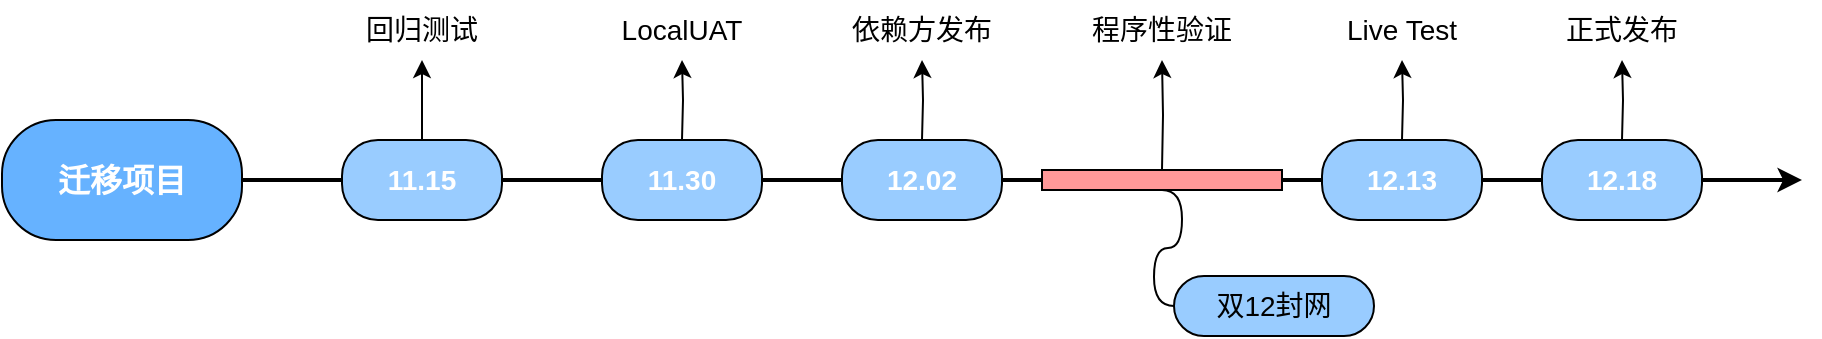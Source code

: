 <mxfile version="15.7.0" type="github">
  <diagram id="Qk1jUZTmZc205LBS2I_3" name="Page-1">
    <mxGraphModel dx="1298" dy="627" grid="1" gridSize="10" guides="1" tooltips="1" connect="1" arrows="1" fold="1" page="1" pageScale="1" pageWidth="827" pageHeight="1169" math="0" shadow="0">
      <root>
        <mxCell id="0" />
        <mxCell id="1" parent="0" />
        <mxCell id="z61JgNj33qLIhOlScUbN-1" value="&lt;b style=&quot;font-size: 16px;&quot;&gt;迁移项目&lt;/b&gt;" style="rounded=1;whiteSpace=wrap;html=1;fillColor=#66B2FF;fontSize=16;fontColor=#FFFFFF;arcSize=45;" parent="1" vertex="1">
          <mxGeometry x="60" y="160" width="120" height="60" as="geometry" />
        </mxCell>
        <mxCell id="z61JgNj33qLIhOlScUbN-2" value="" style="endArrow=classic;html=1;rounded=0;fontSize=16;fontColor=#FFFFFF;strokeWidth=2;startArrow=none;" parent="1" source="YaV-GRKqCOtR86ykI5fE-14" edge="1">
          <mxGeometry width="50" height="50" relative="1" as="geometry">
            <mxPoint x="180" y="240" as="sourcePoint" />
            <mxPoint x="960" y="190" as="targetPoint" />
          </mxGeometry>
        </mxCell>
        <mxCell id="YaV-GRKqCOtR86ykI5fE-5" value="" style="edgeStyle=orthogonalEdgeStyle;rounded=0;orthogonalLoop=1;jettySize=auto;html=1;fontSize=14;" edge="1" parent="1" source="YaV-GRKqCOtR86ykI5fE-1" target="YaV-GRKqCOtR86ykI5fE-4">
          <mxGeometry relative="1" as="geometry" />
        </mxCell>
        <mxCell id="YaV-GRKqCOtR86ykI5fE-1" value="&lt;b style=&quot;font-size: 14px;&quot;&gt;11.15&lt;/b&gt;" style="rounded=1;whiteSpace=wrap;html=1;fillColor=#99CCFF;fontSize=14;fontColor=#FFFFFF;arcSize=45;" vertex="1" parent="1">
          <mxGeometry x="230" y="170" width="80" height="40" as="geometry" />
        </mxCell>
        <mxCell id="YaV-GRKqCOtR86ykI5fE-2" value="" style="endArrow=none;html=1;rounded=0;fontSize=16;fontColor=#FFFFFF;strokeWidth=2;" edge="1" parent="1" source="z61JgNj33qLIhOlScUbN-1" target="YaV-GRKqCOtR86ykI5fE-1">
          <mxGeometry width="50" height="50" relative="1" as="geometry">
            <mxPoint x="180" y="190" as="sourcePoint" />
            <mxPoint x="750" y="190" as="targetPoint" />
          </mxGeometry>
        </mxCell>
        <mxCell id="YaV-GRKqCOtR86ykI5fE-4" value="回归测试" style="text;html=1;strokeColor=none;fillColor=none;align=center;verticalAlign=middle;whiteSpace=wrap;rounded=0;fontSize=14;" vertex="1" parent="1">
          <mxGeometry x="240" y="100" width="60" height="30" as="geometry" />
        </mxCell>
        <mxCell id="YaV-GRKqCOtR86ykI5fE-7" value="" style="edgeStyle=orthogonalEdgeStyle;rounded=0;orthogonalLoop=1;jettySize=auto;html=1;fontSize=14;" edge="1" parent="1" target="YaV-GRKqCOtR86ykI5fE-8">
          <mxGeometry relative="1" as="geometry">
            <mxPoint x="400" y="170" as="sourcePoint" />
          </mxGeometry>
        </mxCell>
        <mxCell id="YaV-GRKqCOtR86ykI5fE-8" value="LocalUAT" style="text;html=1;strokeColor=none;fillColor=none;align=center;verticalAlign=middle;whiteSpace=wrap;rounded=0;fontSize=14;" vertex="1" parent="1">
          <mxGeometry x="370" y="100" width="60" height="30" as="geometry" />
        </mxCell>
        <mxCell id="YaV-GRKqCOtR86ykI5fE-12" value="" style="edgeStyle=orthogonalEdgeStyle;rounded=0;orthogonalLoop=1;jettySize=auto;html=1;fontSize=14;" edge="1" parent="1" target="YaV-GRKqCOtR86ykI5fE-13">
          <mxGeometry relative="1" as="geometry">
            <mxPoint x="520" y="170" as="sourcePoint" />
          </mxGeometry>
        </mxCell>
        <mxCell id="YaV-GRKqCOtR86ykI5fE-13" value="依赖方发布" style="text;html=1;strokeColor=none;fillColor=none;align=center;verticalAlign=middle;whiteSpace=wrap;rounded=0;fontSize=14;" vertex="1" parent="1">
          <mxGeometry x="480" y="100" width="80" height="30" as="geometry" />
        </mxCell>
        <mxCell id="YaV-GRKqCOtR86ykI5fE-14" value="" style="rounded=0;whiteSpace=wrap;html=1;fontSize=14;fillColor=#FF9999;" vertex="1" parent="1">
          <mxGeometry x="580" y="185" width="120" height="10" as="geometry" />
        </mxCell>
        <mxCell id="YaV-GRKqCOtR86ykI5fE-15" value="" style="endArrow=none;html=1;rounded=0;fontSize=16;fontColor=#FFFFFF;strokeWidth=2;startArrow=none;" edge="1" parent="1" source="YaV-GRKqCOtR86ykI5fE-1" target="YaV-GRKqCOtR86ykI5fE-14">
          <mxGeometry width="50" height="50" relative="1" as="geometry">
            <mxPoint x="310" y="190" as="sourcePoint" />
            <mxPoint x="880" y="190" as="targetPoint" />
          </mxGeometry>
        </mxCell>
        <mxCell id="YaV-GRKqCOtR86ykI5fE-16" value="双12封网" style="whiteSpace=wrap;html=1;rounded=1;arcSize=50;align=center;verticalAlign=middle;strokeWidth=1;autosize=1;spacing=4;treeFolding=1;treeMoving=1;newEdgeStyle={&quot;edgeStyle&quot;:&quot;entityRelationEdgeStyle&quot;,&quot;startArrow&quot;:&quot;none&quot;,&quot;endArrow&quot;:&quot;none&quot;,&quot;segment&quot;:10,&quot;curved&quot;:1};fontSize=14;fillColor=#99CCFF;" vertex="1" parent="1">
          <mxGeometry x="646" y="238" width="100" height="30" as="geometry" />
        </mxCell>
        <mxCell id="YaV-GRKqCOtR86ykI5fE-17" value="" style="edgeStyle=entityRelationEdgeStyle;startArrow=none;endArrow=none;segment=10;curved=1;rounded=0;fontSize=14;" edge="1" target="YaV-GRKqCOtR86ykI5fE-16" parent="1">
          <mxGeometry relative="1" as="geometry">
            <mxPoint x="640" y="195" as="sourcePoint" />
          </mxGeometry>
        </mxCell>
        <mxCell id="YaV-GRKqCOtR86ykI5fE-6" value="&lt;b style=&quot;font-size: 14px&quot;&gt;11.30&lt;/b&gt;" style="rounded=1;whiteSpace=wrap;html=1;fillColor=#99CCFF;fontSize=14;fontColor=#FFFFFF;arcSize=45;" vertex="1" parent="1">
          <mxGeometry x="360" y="170" width="80" height="40" as="geometry" />
        </mxCell>
        <mxCell id="YaV-GRKqCOtR86ykI5fE-11" value="&lt;b style=&quot;font-size: 14px&quot;&gt;12.02&lt;/b&gt;" style="rounded=1;whiteSpace=wrap;html=1;fillColor=#99CCFF;fontSize=14;fontColor=#FFFFFF;arcSize=45;" vertex="1" parent="1">
          <mxGeometry x="480" y="170" width="80" height="40" as="geometry" />
        </mxCell>
        <mxCell id="YaV-GRKqCOtR86ykI5fE-18" value="" style="edgeStyle=orthogonalEdgeStyle;rounded=0;orthogonalLoop=1;jettySize=auto;html=1;fontSize=14;" edge="1" parent="1" target="YaV-GRKqCOtR86ykI5fE-19">
          <mxGeometry relative="1" as="geometry">
            <mxPoint x="760" y="170" as="sourcePoint" />
          </mxGeometry>
        </mxCell>
        <mxCell id="YaV-GRKqCOtR86ykI5fE-19" value="Live Test" style="text;html=1;strokeColor=none;fillColor=none;align=center;verticalAlign=middle;whiteSpace=wrap;rounded=0;fontSize=14;" vertex="1" parent="1">
          <mxGeometry x="720" y="100" width="80" height="30" as="geometry" />
        </mxCell>
        <mxCell id="YaV-GRKqCOtR86ykI5fE-20" value="&lt;b style=&quot;font-size: 14px&quot;&gt;12.13&lt;/b&gt;" style="rounded=1;whiteSpace=wrap;html=1;fillColor=#99CCFF;fontSize=14;fontColor=#FFFFFF;arcSize=45;" vertex="1" parent="1">
          <mxGeometry x="720" y="170" width="80" height="40" as="geometry" />
        </mxCell>
        <mxCell id="YaV-GRKqCOtR86ykI5fE-21" value="" style="edgeStyle=orthogonalEdgeStyle;rounded=0;orthogonalLoop=1;jettySize=auto;html=1;fontSize=14;" edge="1" parent="1" target="YaV-GRKqCOtR86ykI5fE-22">
          <mxGeometry relative="1" as="geometry">
            <mxPoint x="870" y="170" as="sourcePoint" />
          </mxGeometry>
        </mxCell>
        <mxCell id="YaV-GRKqCOtR86ykI5fE-22" value="正式发布" style="text;html=1;strokeColor=none;fillColor=none;align=center;verticalAlign=middle;whiteSpace=wrap;rounded=0;fontSize=14;" vertex="1" parent="1">
          <mxGeometry x="830" y="100" width="80" height="30" as="geometry" />
        </mxCell>
        <mxCell id="YaV-GRKqCOtR86ykI5fE-23" value="&lt;b style=&quot;font-size: 14px&quot;&gt;12.18&lt;/b&gt;" style="rounded=1;whiteSpace=wrap;html=1;fillColor=#99CCFF;fontSize=14;fontColor=#FFFFFF;arcSize=45;" vertex="1" parent="1">
          <mxGeometry x="830" y="170" width="80" height="40" as="geometry" />
        </mxCell>
        <mxCell id="YaV-GRKqCOtR86ykI5fE-24" value="" style="edgeStyle=orthogonalEdgeStyle;rounded=0;orthogonalLoop=1;jettySize=auto;html=1;fontSize=14;" edge="1" parent="1" target="YaV-GRKqCOtR86ykI5fE-25">
          <mxGeometry relative="1" as="geometry">
            <mxPoint x="640" y="185" as="sourcePoint" />
          </mxGeometry>
        </mxCell>
        <mxCell id="YaV-GRKqCOtR86ykI5fE-25" value="程序性验证" style="text;html=1;strokeColor=none;fillColor=none;align=center;verticalAlign=middle;whiteSpace=wrap;rounded=0;fontSize=14;" vertex="1" parent="1">
          <mxGeometry x="600" y="100" width="80" height="30" as="geometry" />
        </mxCell>
      </root>
    </mxGraphModel>
  </diagram>
</mxfile>
